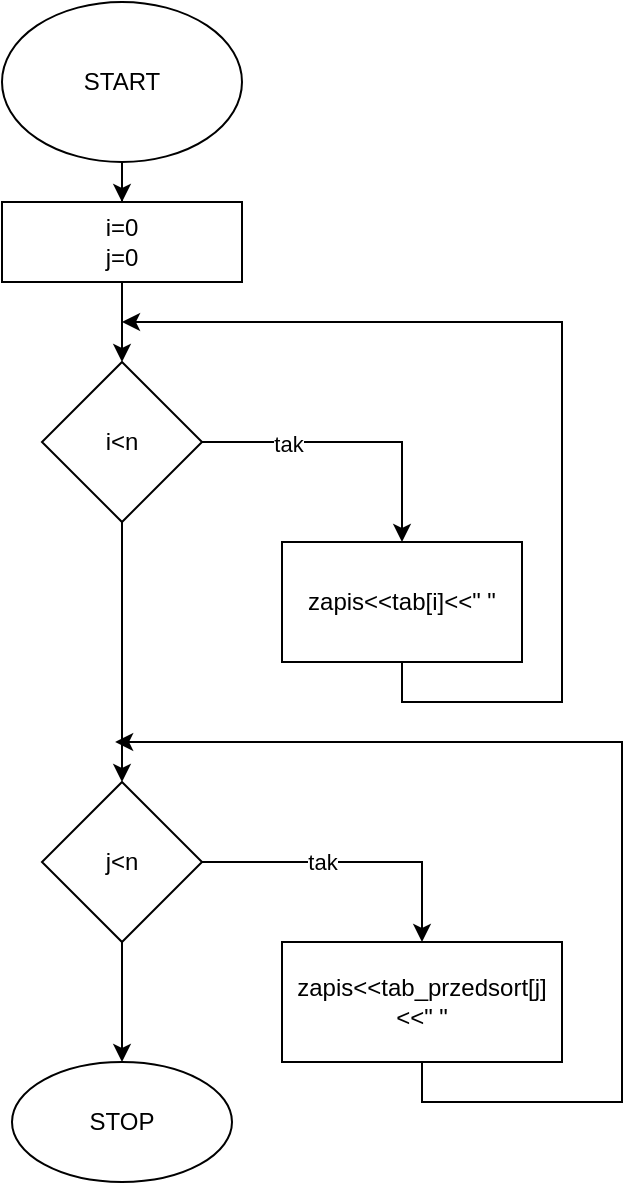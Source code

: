 <mxfile version="14.1.9" type="device"><diagram id="CYGaXXCwBbzid8t7CU9v" name="Page-1"><mxGraphModel dx="462" dy="736" grid="1" gridSize="10" guides="1" tooltips="1" connect="1" arrows="1" fold="1" page="1" pageScale="1" pageWidth="827" pageHeight="1169" math="0" shadow="0"><root><mxCell id="0"/><mxCell id="1" parent="0"/><mxCell id="T01OewhhueFmvTvqHkzH-3" value="" style="edgeStyle=orthogonalEdgeStyle;rounded=0;orthogonalLoop=1;jettySize=auto;html=1;" edge="1" parent="1" source="T01OewhhueFmvTvqHkzH-1" target="T01OewhhueFmvTvqHkzH-2"><mxGeometry relative="1" as="geometry"/></mxCell><mxCell id="T01OewhhueFmvTvqHkzH-1" value="START" style="ellipse;whiteSpace=wrap;html=1;" vertex="1" parent="1"><mxGeometry x="220" y="30" width="120" height="80" as="geometry"/></mxCell><mxCell id="T01OewhhueFmvTvqHkzH-5" value="" style="edgeStyle=orthogonalEdgeStyle;rounded=0;orthogonalLoop=1;jettySize=auto;html=1;" edge="1" parent="1" source="T01OewhhueFmvTvqHkzH-2" target="T01OewhhueFmvTvqHkzH-4"><mxGeometry relative="1" as="geometry"/></mxCell><mxCell id="T01OewhhueFmvTvqHkzH-2" value="i=0&lt;br&gt;j=0" style="whiteSpace=wrap;html=1;" vertex="1" parent="1"><mxGeometry x="220" y="130" width="120" height="40" as="geometry"/></mxCell><mxCell id="T01OewhhueFmvTvqHkzH-8" value="" style="edgeStyle=orthogonalEdgeStyle;rounded=0;orthogonalLoop=1;jettySize=auto;html=1;" edge="1" parent="1" source="T01OewhhueFmvTvqHkzH-4" target="T01OewhhueFmvTvqHkzH-7"><mxGeometry relative="1" as="geometry"/></mxCell><mxCell id="T01OewhhueFmvTvqHkzH-12" value="tak" style="edgeLabel;html=1;align=center;verticalAlign=middle;resizable=0;points=[];" vertex="1" connectable="0" parent="T01OewhhueFmvTvqHkzH-8"><mxGeometry x="-0.436" y="-1" relative="1" as="geometry"><mxPoint as="offset"/></mxGeometry></mxCell><mxCell id="T01OewhhueFmvTvqHkzH-11" value="" style="edgeStyle=orthogonalEdgeStyle;rounded=0;orthogonalLoop=1;jettySize=auto;html=1;" edge="1" parent="1" source="T01OewhhueFmvTvqHkzH-4" target="T01OewhhueFmvTvqHkzH-10"><mxGeometry relative="1" as="geometry"/></mxCell><mxCell id="T01OewhhueFmvTvqHkzH-4" value="i&amp;lt;n" style="rhombus;whiteSpace=wrap;html=1;" vertex="1" parent="1"><mxGeometry x="240" y="210" width="80" height="80" as="geometry"/></mxCell><mxCell id="T01OewhhueFmvTvqHkzH-9" style="edgeStyle=orthogonalEdgeStyle;rounded=0;orthogonalLoop=1;jettySize=auto;html=1;" edge="1" parent="1" source="T01OewhhueFmvTvqHkzH-7"><mxGeometry relative="1" as="geometry"><mxPoint x="280" y="190" as="targetPoint"/><Array as="points"><mxPoint x="420" y="380"/><mxPoint x="500" y="380"/><mxPoint x="500" y="190"/><mxPoint x="280" y="190"/></Array></mxGeometry></mxCell><mxCell id="T01OewhhueFmvTvqHkzH-7" value="zapis&amp;lt;&amp;lt;tab[i]&amp;lt;&amp;lt;&quot; &quot;" style="whiteSpace=wrap;html=1;" vertex="1" parent="1"><mxGeometry x="360" y="300" width="120" height="60" as="geometry"/></mxCell><mxCell id="T01OewhhueFmvTvqHkzH-15" value="tak" style="edgeStyle=orthogonalEdgeStyle;rounded=0;orthogonalLoop=1;jettySize=auto;html=1;" edge="1" parent="1" source="T01OewhhueFmvTvqHkzH-10" target="T01OewhhueFmvTvqHkzH-14"><mxGeometry x="-0.2" relative="1" as="geometry"><Array as="points"><mxPoint x="430" y="460"/></Array><mxPoint as="offset"/></mxGeometry></mxCell><mxCell id="T01OewhhueFmvTvqHkzH-19" style="edgeStyle=orthogonalEdgeStyle;rounded=0;orthogonalLoop=1;jettySize=auto;html=1;" edge="1" parent="1" source="T01OewhhueFmvTvqHkzH-10" target="T01OewhhueFmvTvqHkzH-20"><mxGeometry relative="1" as="geometry"><mxPoint x="280" y="600" as="targetPoint"/></mxGeometry></mxCell><mxCell id="T01OewhhueFmvTvqHkzH-10" value="j&amp;lt;n" style="rhombus;whiteSpace=wrap;html=1;" vertex="1" parent="1"><mxGeometry x="240" y="420" width="80" height="80" as="geometry"/></mxCell><mxCell id="T01OewhhueFmvTvqHkzH-17" style="edgeStyle=orthogonalEdgeStyle;rounded=0;orthogonalLoop=1;jettySize=auto;html=1;" edge="1" parent="1" source="T01OewhhueFmvTvqHkzH-14"><mxGeometry relative="1" as="geometry"><mxPoint x="276.571" y="400" as="targetPoint"/><Array as="points"><mxPoint x="430" y="580"/><mxPoint x="530" y="580"/><mxPoint x="530" y="400"/></Array></mxGeometry></mxCell><mxCell id="T01OewhhueFmvTvqHkzH-14" value="zapis&amp;lt;&amp;lt;tab_przedsort[j]&amp;lt;&amp;lt;&quot; &quot;" style="whiteSpace=wrap;html=1;" vertex="1" parent="1"><mxGeometry x="360" y="500" width="140" height="60" as="geometry"/></mxCell><mxCell id="T01OewhhueFmvTvqHkzH-20" value="STOP" style="ellipse;whiteSpace=wrap;html=1;" vertex="1" parent="1"><mxGeometry x="225" y="560" width="110" height="60" as="geometry"/></mxCell></root></mxGraphModel></diagram></mxfile>